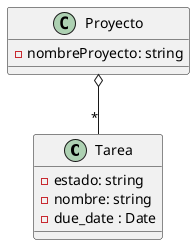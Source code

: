 @startuml
''https://plantuml.com/sequence-diagram
'
'autonumber
'
'Alice -> Bob: Authentication Request
'Bob --> Alice: Authentication Response
'
'Alice -> Bob: Another authentication Request
'Alice <-- Bob: another authentication Response

class Tarea{
    - estado: string
    - nombre: string
    - due_date : Date
}

class Proyecto {
-nombreProyecto: string
}
Proyecto o-- "*" Tarea

@enduml
